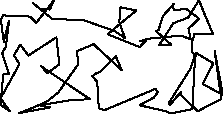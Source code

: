unitsize(0.001cm);
// 32836
draw((3477,949)--(3502,1067));
draw((3502,1067)--(3803,886));
draw((3803,886)--(3613,523));
draw((3613,523)--(3972,329));
draw((3972,329)--(3825,1101));
draw((3825,1101)--(3941,258));
draw((3941,258)--(3527,41));
draw((3527,41)--(3232,324));
draw((3232,324)--(3230,380));
draw((3230,380)--(3035,152));
draw((3035,152)--(3019,189));
draw((3019,189)--(3393,782));
draw((3393,782)--(3479,1023));
draw((3479,1023)--(3430,1088));
draw((3430,1088)--(3423,1241));
draw((3423,1241)--(3468,1404));
draw((3468,1404)--(3796,1401));
draw((3796,1401)--(3646,1758));
draw((3646,1758)--(3702,1624));
draw((3702,1624)--(3548,1999));
draw((3548,1999)--(3359,1693));
draw((3359,1693)--(3098,1594));
draw((3098,1594)--(2849,1214));
draw((2849,1214)--(3061,1211));
draw((3061,1211)--(3029,1242));
draw((3029,1242)--(2790,1457));
draw((2790,1457)--(2835,1472));
draw((2835,1472)--(2916,1724));
draw((2916,1724)--(3104,1931));
draw((3104,1931)--(3083,1938));
draw((3083,1938)--(3105,1823));
draw((3105,1823)--(3326,1846));
draw((3326,1846)--(3551,1673));
draw((3551,1673)--(3364,1498));
draw((3364,1498)--(3404,1307));
draw((3404,1307)--(3239,1376));
draw((3239,1376)--(2643,1320));
draw((2643,1320)--(2502,1274));
draw((2502,1274)--(2609,1286));
draw((2609,1286)--(2503,1172));
draw((2503,1172)--(1937,1400));
draw((1937,1400)--(2445,1820));
draw((2445,1820)--(2164,1874));
draw((2164,1874)--(2143,1611));
draw((2143,1611)--(2243,1332));
draw((2243,1332)--(2053,1461));
draw((2053,1461)--(1513,1646));
draw((1513,1646)--(958,1670));
draw((958,1670)--(618,1953));
draw((618,1953)--(739,1850));
draw((739,1850)--(920,1835));
draw((920,1835)--(989,1997));
draw((989,1997)--(678,1599));
draw((678,1599)--(571,1711));
draw((571,1711)--(91,1732));
draw((91,1732)--(53,1657));
draw((53,1657)--(106,1267));
draw((106,1267)--(198,1632));
draw((198,1632)--(144,1185));
draw((144,1185)--(78,1066));
draw((78,1066)--(201,693));
draw((201,693)--(96,691));
draw((96,691)--(48,154));
draw((48,154)--(217,38));
draw((217,38)--(48,267));
draw((48,267)--(382,872));
draw((382,872)--(285,1029));
draw((285,1029)--(397,1217));
draw((397,1217)--(538,1023));
draw((538,1023)--(1034,1344));
draw((1034,1344)--(1086,868));
draw((1086,868)--(878,715));
draw((878,715)--(765,833));
draw((765,833)--(1628,253));
draw((1628,253)--(1280,237));
draw((1280,237)--(741,146));
draw((741,146)--(923,108));
draw((923,108)--(374,9));
draw((374,9)--(640,110));
draw((640,110)--(876,220));
draw((876,220)--(1067,371));
draw((1067,371)--(1419,872));
draw((1419,872)--(1398,1100));
draw((1398,1100)--(1689,1223));
draw((1689,1223)--(2186,766));
draw((2186,766)--(2081,1011));
draw((2081,1011)--(1806,733));
draw((1806,733)--(1741,712));
draw((1741,712)--(1668,658));
draw((1668,658)--(1754,559));
draw((1754,559)--(1782,93));
draw((1782,93)--(1878,59));
draw((1878,59)--(2779,435));
draw((2779,435)--(2823,376));
draw((2823,376)--(2753,283));
draw((2753,283)--(2502,146));
draw((2502,146)--(2977,39));
draw((2977,39)--(3048,1));
draw((3048,1)--(3431,78));
draw((3431,78)--(3477,949));
